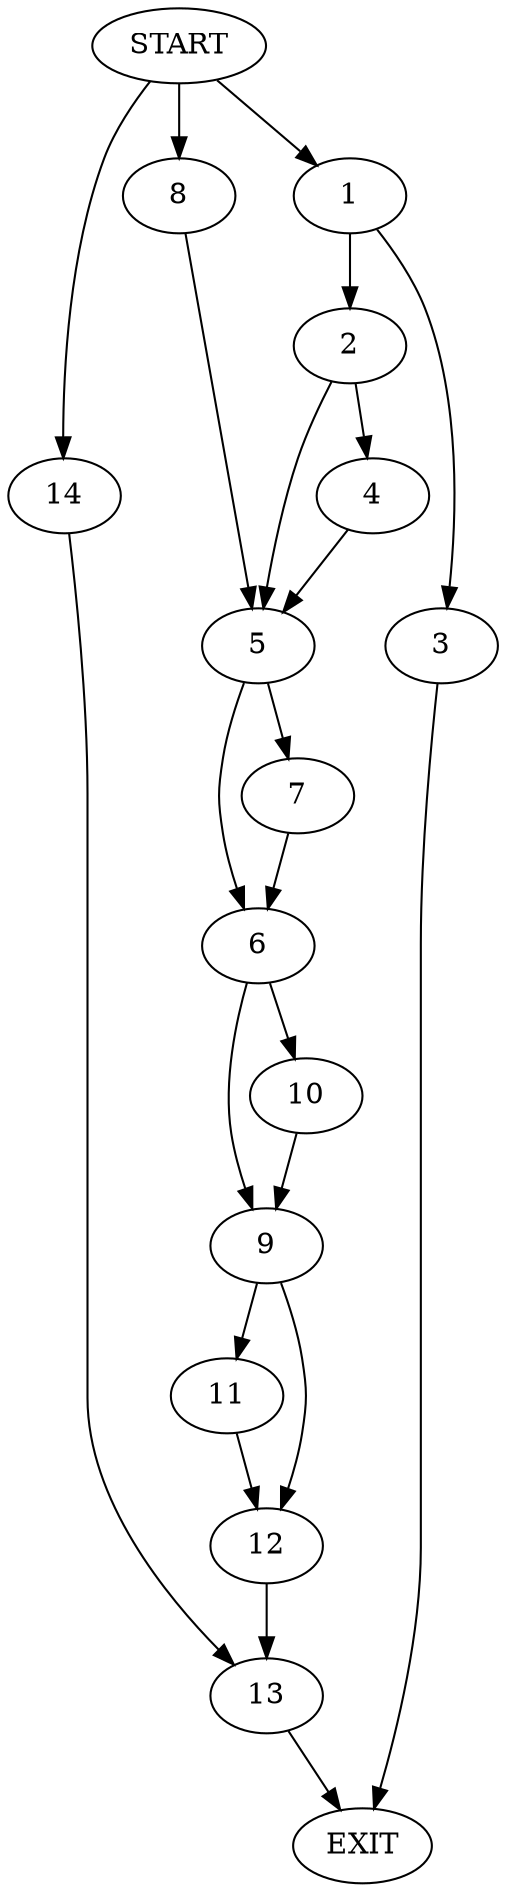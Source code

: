 digraph {
0 [label="START"]
15 [label="EXIT"]
0 -> 1
1 -> 2
1 -> 3
3 -> 15
2 -> 4
2 -> 5
4 -> 5
5 -> 6
5 -> 7
0 -> 8
8 -> 5
6 -> 9
6 -> 10
7 -> 6
10 -> 9
9 -> 11
9 -> 12
12 -> 13
11 -> 12
13 -> 15
0 -> 14
14 -> 13
}
